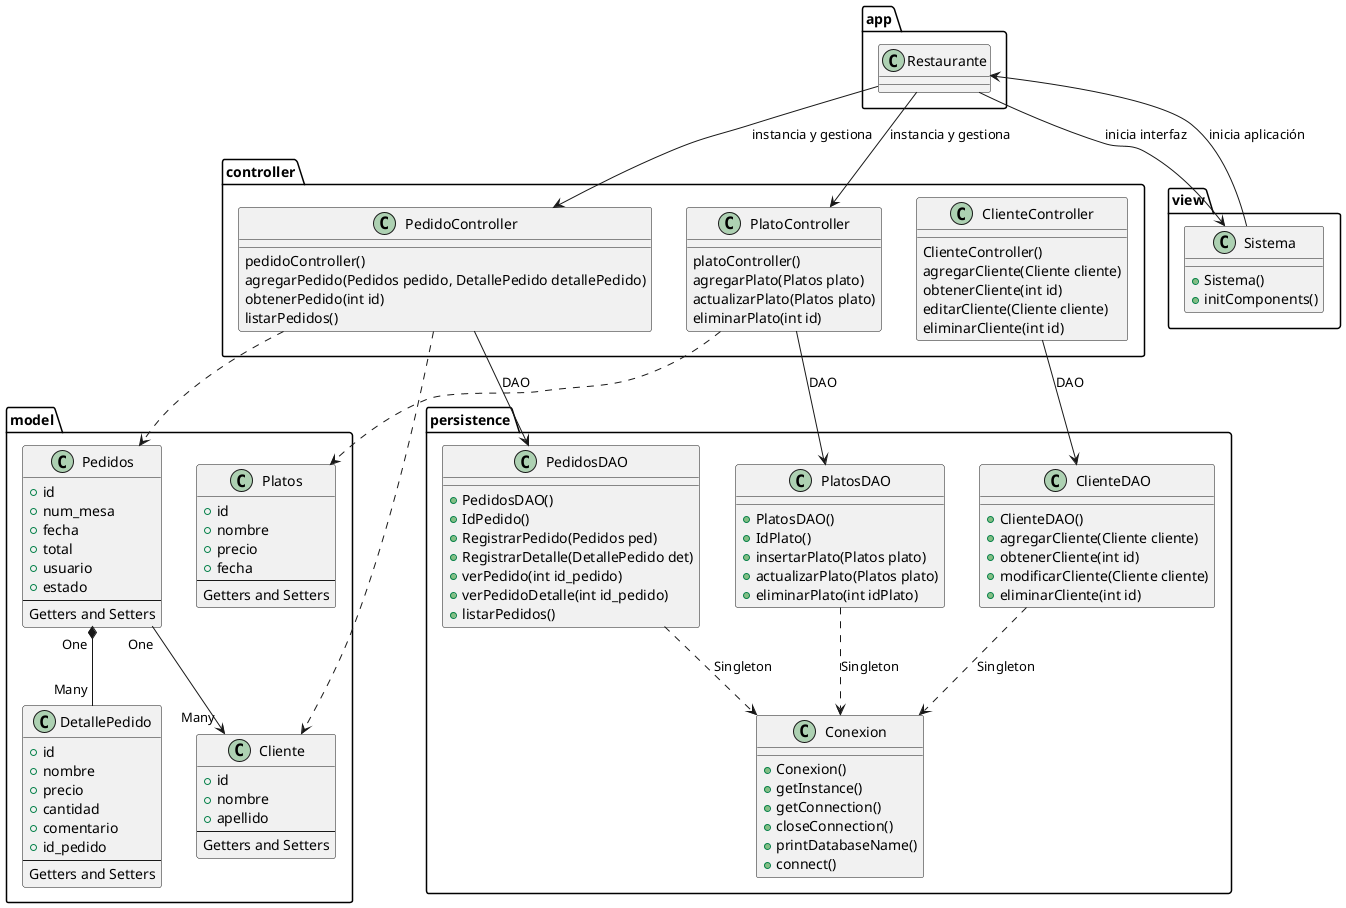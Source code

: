 @startuml


package app{
class Restaurante
}

package controller{
    class PedidoController{
        pedidoController()
        agregarPedido(Pedidos pedido, DetallePedido detallePedido)
        obtenerPedido(int id)
        listarPedidos()
        }

    class PlatoController{
        platoController()
        agregarPlato(Platos plato)
        actualizarPlato(Platos plato)
        eliminarPlato(int id)
        }
    class ClienteController{
        ClienteController()
        agregarCliente(Cliente cliente)
        obtenerCliente(int id)
        editarCliente(Cliente cliente)
        eliminarCliente(int id)
        }
}

package model{
    class Cliente{
        + id
        + nombre
        + apellido
        ---
        Getters and Setters
    }
    class DetallePedido{
        + id
        + nombre
        + precio
        + cantidad
        + comentario
        + id_pedido
        ---
        Getters and Setters
    }
    class Pedidos{
        + id
        + num_mesa
        + fecha
        + total
        + usuario
        + estado
        ---
        Getters and Setters
    }
    class Platos{
        + id
        + nombre
        + precio
        + fecha
        ---
        Getters and Setters
    }
}

package persistence{
        class ClienteDAO{
            + ClienteDAO()
            + agregarCliente(Cliente cliente)
            + obtenerCliente(int id)
            + modificarCliente(Cliente cliente)
            + eliminarCliente(int id)
        }
        class Conexion{
            + Conexion()
            + getInstance()
            + getConnection()
            + closeConnection()
            + printDatabaseName()
            + connect()
        }
        class PedidosDAO{
            + PedidosDAO()
            + IdPedido()
            + RegistrarPedido(Pedidos ped)
            + RegistrarDetalle(DetallePedido det)
            + verPedido(int id_pedido)
            + verPedidoDetalle(int id_pedido)
            + listarPedidos()
        }
        class PlatosDAO{
            + PlatosDAO()
            + IdPlato()
            + insertarPlato(Platos plato)
            + actualizarPlato(Platos plato)
            + eliminarPlato(int idPlato)
        }
    }

    package view{
        class Sistema{
            + Sistema()
            + initComponents()
        }
    }

Pedidos " One " *-- " Many " DetallePedido
Pedidos " One " --> " Many " Cliente
PedidoController ..> Pedidos
PedidoController --> PedidosDAO : DAO
PedidoController ..> Cliente
PlatoController ..> Platos
PlatoController --> PlatosDAO : DAO
ClienteController --> ClienteDAO : DAO
ClienteDAO ..> Conexion :  Singleton
PedidosDAO ..> Conexion :  Singleton
PlatosDAO ..> Conexion : Singleton


Restaurante --> PedidoController : instancia y gestiona
Restaurante --> PlatoController : instancia y gestiona
Restaurante --> Sistema : inicia interfaz

Sistema --> Restaurante : inicia aplicación

@enduml
